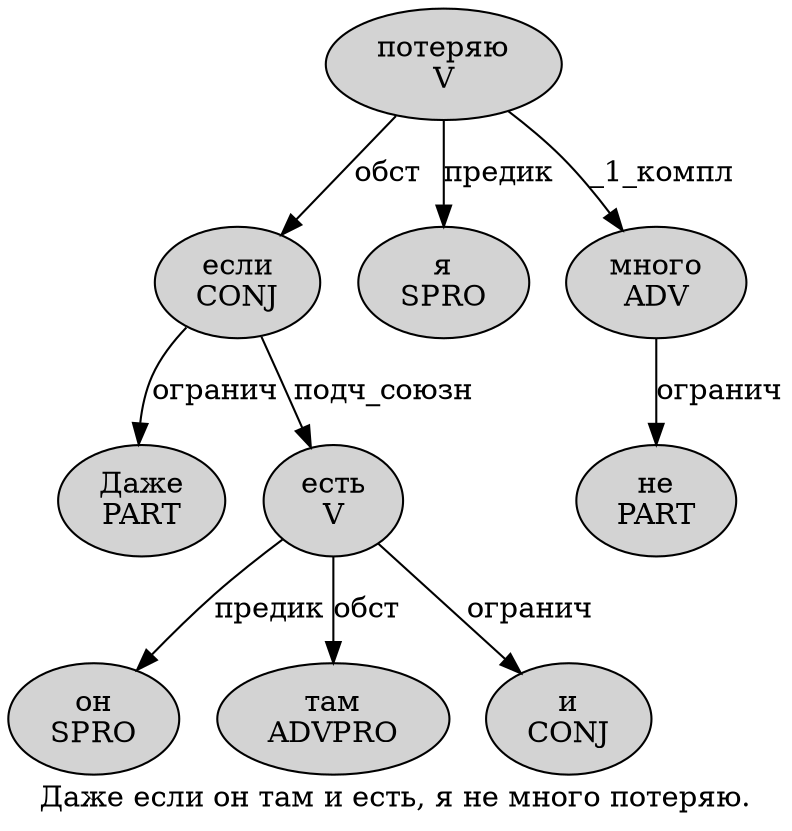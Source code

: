 digraph SENTENCE_2484 {
	graph [label="Даже если он там и есть, я не много потеряю."]
	node [style=filled]
		0 [label="Даже
PART" color="" fillcolor=lightgray penwidth=1 shape=ellipse]
		1 [label="если
CONJ" color="" fillcolor=lightgray penwidth=1 shape=ellipse]
		2 [label="он
SPRO" color="" fillcolor=lightgray penwidth=1 shape=ellipse]
		3 [label="там
ADVPRO" color="" fillcolor=lightgray penwidth=1 shape=ellipse]
		4 [label="и
CONJ" color="" fillcolor=lightgray penwidth=1 shape=ellipse]
		5 [label="есть
V" color="" fillcolor=lightgray penwidth=1 shape=ellipse]
		7 [label="я
SPRO" color="" fillcolor=lightgray penwidth=1 shape=ellipse]
		8 [label="не
PART" color="" fillcolor=lightgray penwidth=1 shape=ellipse]
		9 [label="много
ADV" color="" fillcolor=lightgray penwidth=1 shape=ellipse]
		10 [label="потеряю
V" color="" fillcolor=lightgray penwidth=1 shape=ellipse]
			9 -> 8 [label="огранич"]
			10 -> 1 [label="обст"]
			10 -> 7 [label="предик"]
			10 -> 9 [label="_1_компл"]
			5 -> 2 [label="предик"]
			5 -> 3 [label="обст"]
			5 -> 4 [label="огранич"]
			1 -> 0 [label="огранич"]
			1 -> 5 [label="подч_союзн"]
}